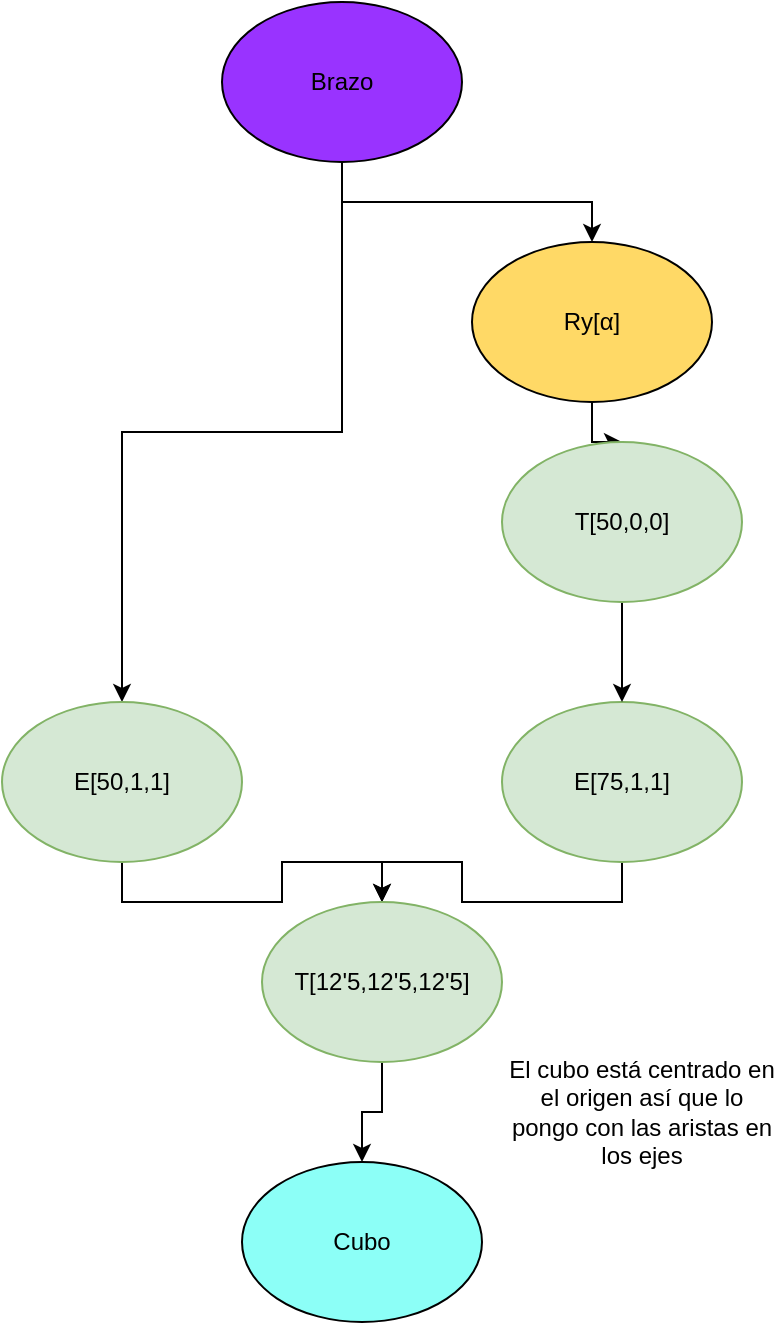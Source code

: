 <mxfile version="16.5.2" type="github">
  <diagram id="UbfRg1ba8WL3_FIAAOTX" name="Page-1">
    <mxGraphModel dx="653" dy="910" grid="1" gridSize="10" guides="1" tooltips="1" connect="1" arrows="1" fold="1" page="1" pageScale="1" pageWidth="850" pageHeight="1100" math="0" shadow="0">
      <root>
        <mxCell id="0" />
        <mxCell id="1" parent="0" />
        <mxCell id="m0vQvB1hzGrPslnCe_K4-6" style="edgeStyle=orthogonalEdgeStyle;rounded=0;orthogonalLoop=1;jettySize=auto;html=1;exitX=0.5;exitY=1;exitDx=0;exitDy=0;" edge="1" parent="1" source="h597xie00PFjeSieC9ee-1" target="m0vQvB1hzGrPslnCe_K4-3">
          <mxGeometry relative="1" as="geometry" />
        </mxCell>
        <mxCell id="m0vQvB1hzGrPslnCe_K4-12" style="edgeStyle=orthogonalEdgeStyle;rounded=0;orthogonalLoop=1;jettySize=auto;html=1;exitX=0.5;exitY=1;exitDx=0;exitDy=0;" edge="1" parent="1" source="h597xie00PFjeSieC9ee-1" target="m0vQvB1hzGrPslnCe_K4-1">
          <mxGeometry relative="1" as="geometry" />
        </mxCell>
        <mxCell id="h597xie00PFjeSieC9ee-1" value="Brazo" style="ellipse;whiteSpace=wrap;html=1;fillColor=#9933FF;" parent="1" vertex="1">
          <mxGeometry x="180" y="110" width="120" height="80" as="geometry" />
        </mxCell>
        <mxCell id="h597xie00PFjeSieC9ee-4" value="Cubo" style="ellipse;whiteSpace=wrap;html=1;fillColor=#8CFFF7;" parent="1" vertex="1">
          <mxGeometry x="190" y="690" width="120" height="80" as="geometry" />
        </mxCell>
        <mxCell id="m0vQvB1hzGrPslnCe_K4-11" style="edgeStyle=orthogonalEdgeStyle;rounded=0;orthogonalLoop=1;jettySize=auto;html=1;exitX=0.5;exitY=1;exitDx=0;exitDy=0;" edge="1" parent="1" source="m0vQvB1hzGrPslnCe_K4-1" target="m0vQvB1hzGrPslnCe_K4-5">
          <mxGeometry relative="1" as="geometry" />
        </mxCell>
        <mxCell id="m0vQvB1hzGrPslnCe_K4-1" value="E[50,1,1]" style="ellipse;whiteSpace=wrap;html=1;fillColor=#d5e8d4;strokeColor=#82b366;" vertex="1" parent="1">
          <mxGeometry x="70" y="460" width="120" height="80" as="geometry" />
        </mxCell>
        <mxCell id="m0vQvB1hzGrPslnCe_K4-9" style="edgeStyle=orthogonalEdgeStyle;rounded=0;orthogonalLoop=1;jettySize=auto;html=1;exitX=0.5;exitY=1;exitDx=0;exitDy=0;" edge="1" parent="1" source="m0vQvB1hzGrPslnCe_K4-2" target="m0vQvB1hzGrPslnCe_K4-5">
          <mxGeometry relative="1" as="geometry" />
        </mxCell>
        <mxCell id="m0vQvB1hzGrPslnCe_K4-2" value="E[75,1,1]" style="ellipse;whiteSpace=wrap;html=1;fillColor=#d5e8d4;strokeColor=#82b366;" vertex="1" parent="1">
          <mxGeometry x="320" y="460" width="120" height="80" as="geometry" />
        </mxCell>
        <mxCell id="m0vQvB1hzGrPslnCe_K4-7" style="edgeStyle=orthogonalEdgeStyle;rounded=0;orthogonalLoop=1;jettySize=auto;html=1;exitX=0.5;exitY=1;exitDx=0;exitDy=0;" edge="1" parent="1" source="m0vQvB1hzGrPslnCe_K4-3" target="m0vQvB1hzGrPslnCe_K4-4">
          <mxGeometry relative="1" as="geometry" />
        </mxCell>
        <mxCell id="m0vQvB1hzGrPslnCe_K4-3" value="Ry[&lt;span title=&quot;Greek-language text&quot;&gt;&lt;span lang=&quot;el&quot;&gt;α]&lt;/span&gt;&lt;/span&gt;" style="ellipse;whiteSpace=wrap;html=1;fillColor=#FFD966;" vertex="1" parent="1">
          <mxGeometry x="305" y="230" width="120" height="80" as="geometry" />
        </mxCell>
        <mxCell id="m0vQvB1hzGrPslnCe_K4-8" style="edgeStyle=orthogonalEdgeStyle;rounded=0;orthogonalLoop=1;jettySize=auto;html=1;exitX=0.5;exitY=1;exitDx=0;exitDy=0;" edge="1" parent="1" source="m0vQvB1hzGrPslnCe_K4-4" target="m0vQvB1hzGrPslnCe_K4-2">
          <mxGeometry relative="1" as="geometry" />
        </mxCell>
        <mxCell id="m0vQvB1hzGrPslnCe_K4-4" value="T[50,0,0]" style="ellipse;whiteSpace=wrap;html=1;fillColor=#d5e8d4;strokeColor=#82b366;" vertex="1" parent="1">
          <mxGeometry x="320" y="330" width="120" height="80" as="geometry" />
        </mxCell>
        <mxCell id="m0vQvB1hzGrPslnCe_K4-10" style="edgeStyle=orthogonalEdgeStyle;rounded=0;orthogonalLoop=1;jettySize=auto;html=1;exitX=0.5;exitY=1;exitDx=0;exitDy=0;" edge="1" parent="1" source="m0vQvB1hzGrPslnCe_K4-5" target="h597xie00PFjeSieC9ee-4">
          <mxGeometry relative="1" as="geometry" />
        </mxCell>
        <mxCell id="m0vQvB1hzGrPslnCe_K4-5" value="T[12&#39;5,12&#39;5,12&#39;5]" style="ellipse;whiteSpace=wrap;html=1;fillColor=#d5e8d4;strokeColor=#82b366;" vertex="1" parent="1">
          <mxGeometry x="200" y="560" width="120" height="80" as="geometry" />
        </mxCell>
        <mxCell id="m0vQvB1hzGrPslnCe_K4-13" value="El cubo está centrado en el origen así que lo pongo con las aristas en los ejes" style="text;html=1;strokeColor=none;fillColor=none;align=center;verticalAlign=middle;whiteSpace=wrap;rounded=0;" vertex="1" parent="1">
          <mxGeometry x="320" y="620" width="140" height="90" as="geometry" />
        </mxCell>
      </root>
    </mxGraphModel>
  </diagram>
</mxfile>
